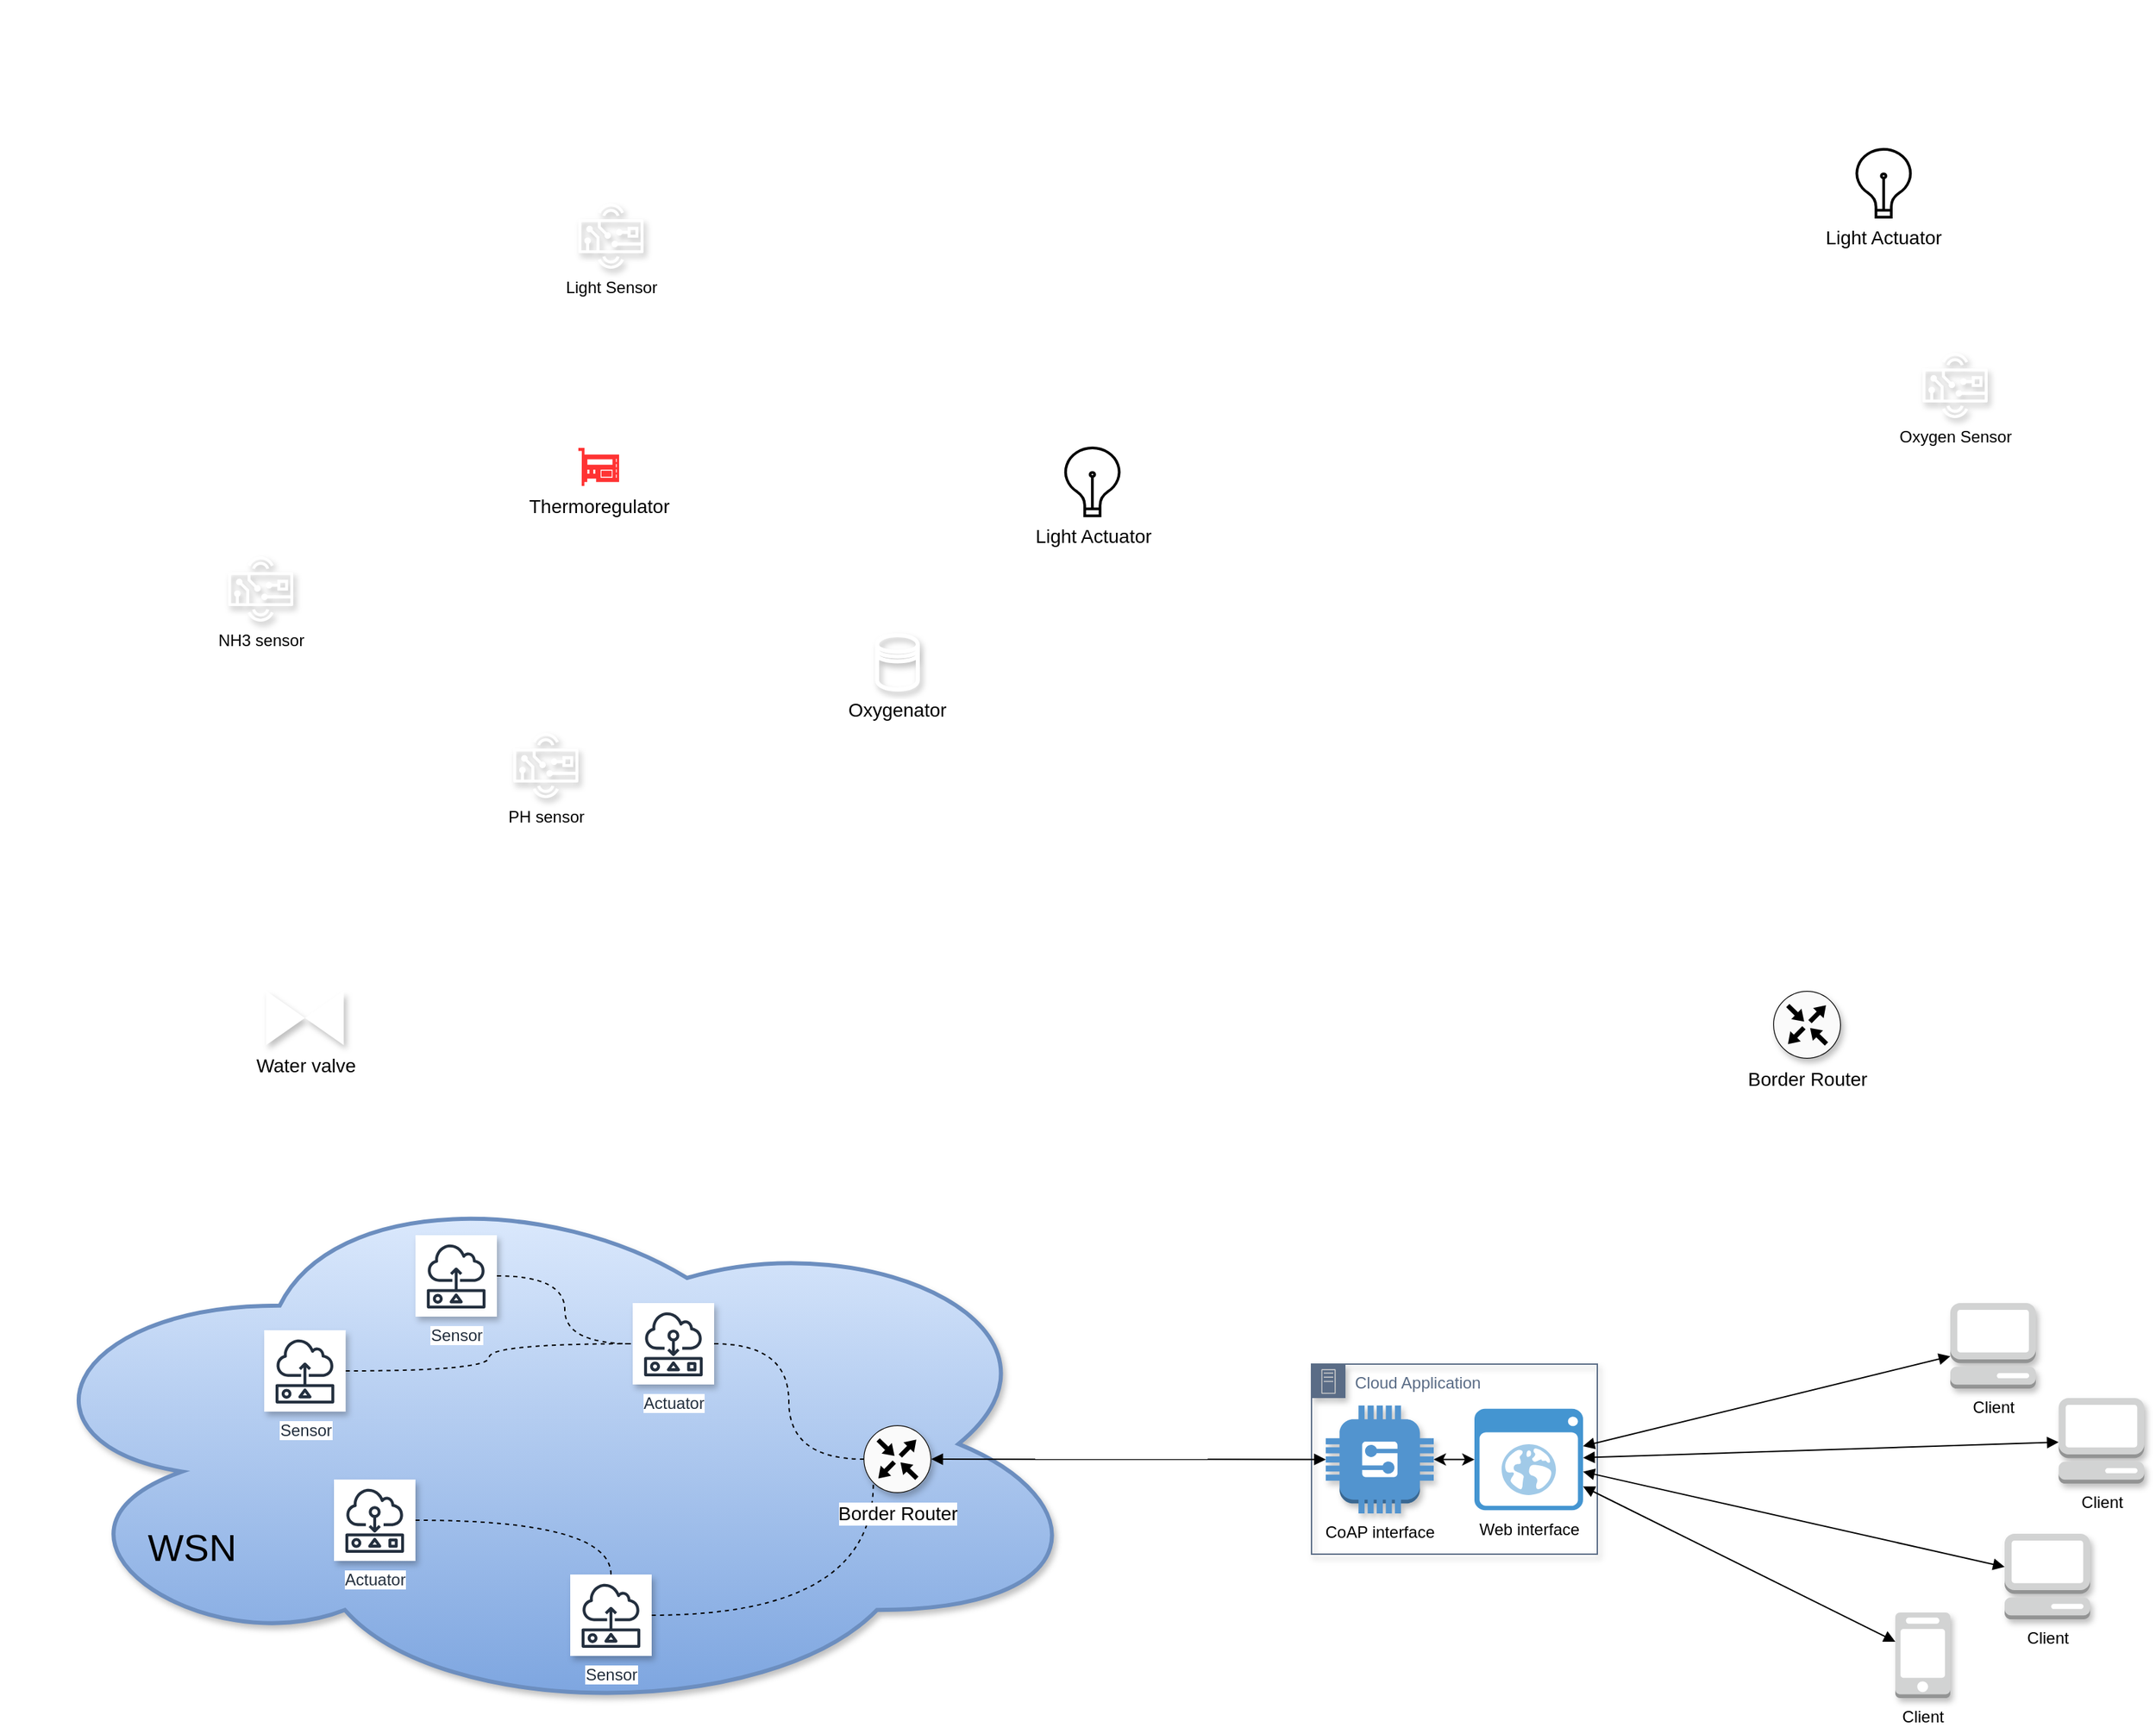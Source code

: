 <mxfile version="12.6.5" type="device"><diagram id="2qX0PREq9Snp5sa-lZ5o" name="Page-1"><mxGraphModel dx="2637" dy="2512" grid="1" gridSize="10" guides="1" tooltips="1" connect="1" arrows="1" fold="1" page="1" pageScale="1" pageWidth="827" pageHeight="1169" math="0" shadow="0"><root><mxCell id="0"/><mxCell id="1" parent="0"/><mxCell id="H6wlw0l4S4TycNninvz_-54" value="Cloud Application" style="points=[[0,0],[0.25,0],[0.5,0],[0.75,0],[1,0],[1,0.25],[1,0.5],[1,0.75],[1,1],[0.75,1],[0.5,1],[0.25,1],[0,1],[0,0.75],[0,0.5],[0,0.25]];outlineConnect=0;gradientColor=none;html=1;whiteSpace=wrap;fontSize=12;fontStyle=0;shape=mxgraph.aws4.group;grIcon=mxgraph.aws4.group_on_premise;strokeColor=#5A6C86;fillColor=none;verticalAlign=top;align=left;spacingLeft=30;fontColor=#5A6C86;dashed=0;shadow=1;labelBackgroundColor=#ffffff;" vertex="1" parent="1"><mxGeometry x="550" y="845" width="210.5" height="140" as="geometry"/></mxCell><mxCell id="H6wlw0l4S4TycNninvz_-41" value="" style="ellipse;shape=cloud;whiteSpace=wrap;html=1;shadow=1;labelBackgroundColor=#ffffff;strokeColor=#6c8ebf;strokeWidth=3;fillColor=#dae8fc;fontSize=28;labelPosition=left;verticalLabelPosition=top;align=right;verticalAlign=bottom;spacingTop=40;spacingLeft=80;textDirection=ltr;gradientColor=#7ea6e0;" vertex="1" parent="1"><mxGeometry x="-410" y="700" width="800" height="407.62" as="geometry"/></mxCell><mxCell id="H6wlw0l4S4TycNninvz_-14" value="" style="shape=image;verticalLabelPosition=middle;labelBackgroundColor=#ffffff;verticalAlign=middle;aspect=fixed;imageAspect=0;image=https://www.domusweb.it/content/dam/domusweb/it/architecture/gallery/2020/03/15/lacquario-pi-grande-del-mondo/gallery/domus-aquarium-08.jpg.foto.rmedium.png;fontSize=29;labelPosition=left;align=right;spacingLeft=40;textDirection=rtl;spacingTop=-730;" vertex="1" parent="1"><mxGeometry x="-260" y="-160" width="1326.13" height="882.38" as="geometry"/></mxCell><mxCell id="H6wlw0l4S4TycNninvz_-18" value="Light Sensor" style="outlineConnect=0;dashed=0;verticalLabelPosition=bottom;verticalAlign=top;align=center;html=1;fontSize=12;fontStyle=0;aspect=fixed;pointerEvents=1;shape=mxgraph.aws4.hardware_board;fillColor=#FFFFFF;strokeColor=none;gradientColor=none;shadow=1;labelBackgroundColor=#ffffff;" vertex="1" parent="1"><mxGeometry x="10" y="-10" width="48" height="48" as="geometry"/></mxCell><mxCell id="H6wlw0l4S4TycNninvz_-19" value="Thermoregulator" style="pointerEvents=1;shadow=0;dashed=0;html=1;strokeColor=none;fillColor=#FF3333;labelPosition=center;verticalLabelPosition=bottom;verticalAlign=top;align=center;outlineConnect=0;shape=mxgraph.veeam2.hardware_controller;labelBackgroundColor=#ffffff;fontSize=14;" vertex="1" parent="1"><mxGeometry x="10" y="170" width="30" height="28" as="geometry"/></mxCell><mxCell id="H6wlw0l4S4TycNninvz_-20" value="Light Actuator" style="html=1;verticalLabelPosition=bottom;align=center;labelBackgroundColor=#ffffff;verticalAlign=top;strokeWidth=2;strokeColor=#000000;shadow=0;dashed=0;shape=mxgraph.ios7.icons.lightbulb;fillColor=#FFFFFF;gradientColor=none;fontSize=14;" vertex="1" parent="1"><mxGeometry x="367.2" y="170" width="42.8" height="50" as="geometry"/></mxCell><mxCell id="H6wlw0l4S4TycNninvz_-21" value="Light Actuator" style="html=1;verticalLabelPosition=bottom;align=center;labelBackgroundColor=#ffffff;verticalAlign=top;strokeWidth=2;strokeColor=#000000;shadow=0;dashed=0;shape=mxgraph.ios7.icons.lightbulb;fillColor=#FFFFFF;gradientColor=none;fontSize=14;" vertex="1" parent="1"><mxGeometry x="950" y="-50" width="42.8" height="50" as="geometry"/></mxCell><mxCell id="H6wlw0l4S4TycNninvz_-24" value="Oxygen Sensor" style="outlineConnect=0;dashed=0;verticalLabelPosition=bottom;verticalAlign=top;align=center;html=1;fontSize=12;fontStyle=0;aspect=fixed;pointerEvents=1;shape=mxgraph.aws4.hardware_board;fillColor=#FFFFFF;strokeColor=none;gradientColor=none;shadow=1;labelBackgroundColor=#ffffff;" vertex="1" parent="1"><mxGeometry x="1000" y="100" width="48" height="48" as="geometry"/></mxCell><mxCell id="H6wlw0l4S4TycNninvz_-26" value="Oxygenator" style="shape=datastore;whiteSpace=wrap;html=1;shadow=1;labelBackgroundColor=#ffffff;strokeColor=#FFFFFF;fillColor=none;gradientColor=none;fontSize=14;strokeWidth=3;labelPosition=center;verticalLabelPosition=bottom;align=center;verticalAlign=top;" vertex="1" parent="1"><mxGeometry x="230" y="308" width="30" height="40" as="geometry"/></mxCell><mxCell id="H6wlw0l4S4TycNninvz_-27" value="Border Router" style="points=[[0.5,0,0],[1,0.5,0],[0.5,1,0],[0,0.5,0],[0.145,0.145,0],[0.856,0.145,0],[0.855,0.856,0],[0.145,0.855,0]];verticalLabelPosition=bottom;html=1;verticalAlign=top;aspect=fixed;align=center;pointerEvents=1;shape=mxgraph.cisco19.rect;prIcon=router;fillColor=#FAFAFA;strokeColor=#000000;shadow=1;labelBackgroundColor=#ffffff;fontSize=14;" vertex="1" parent="1"><mxGeometry x="890" y="570" width="50" height="50" as="geometry"/></mxCell><mxCell id="H6wlw0l4S4TycNninvz_-30" value="Water valve" style="verticalLabelPosition=bottom;align=center;html=1;verticalAlign=top;pointerEvents=1;dashed=0;shape=mxgraph.pid2valves.valve;valveType=gate;shadow=1;labelBackgroundColor=#ffffff;strokeColor=none;strokeWidth=3;fillColor=#ffffff;gradientColor=none;fontSize=14;" vertex="1" parent="1"><mxGeometry x="-220" y="570" width="57.2" height="40" as="geometry"/></mxCell><mxCell id="H6wlw0l4S4TycNninvz_-32" value="PH sensor" style="outlineConnect=0;dashed=0;verticalLabelPosition=bottom;verticalAlign=top;align=center;html=1;fontSize=12;fontStyle=0;aspect=fixed;pointerEvents=1;shape=mxgraph.aws4.hardware_board;fillColor=#FFFFFF;strokeColor=none;gradientColor=none;shadow=1;labelBackgroundColor=#ffffff;" vertex="1" parent="1"><mxGeometry x="-38" y="380" width="48" height="48" as="geometry"/></mxCell><mxCell id="H6wlw0l4S4TycNninvz_-33" value="NH3 sensor" style="outlineConnect=0;dashed=0;verticalLabelPosition=bottom;verticalAlign=top;align=center;html=1;fontSize=12;fontStyle=0;aspect=fixed;pointerEvents=1;shape=mxgraph.aws4.hardware_board;fillColor=#FFFFFF;strokeColor=none;gradientColor=none;shadow=1;labelBackgroundColor=#ffffff;" vertex="1" parent="1"><mxGeometry x="-248" y="250" width="48" height="48" as="geometry"/></mxCell><mxCell id="H6wlw0l4S4TycNninvz_-49" style="edgeStyle=orthogonalEdgeStyle;curved=1;rounded=0;orthogonalLoop=1;jettySize=auto;html=1;dashed=1;labelBackgroundColor=#000000;endArrow=none;endFill=0;strokeColor=#000000;fontSize=28;" edge="1" parent="1" source="H6wlw0l4S4TycNninvz_-35" target="H6wlw0l4S4TycNninvz_-39"><mxGeometry relative="1" as="geometry"/></mxCell><mxCell id="H6wlw0l4S4TycNninvz_-35" value="Sensor" style="outlineConnect=0;fontColor=#232F3E;gradientColor=none;strokeColor=#232F3E;fillColor=#ffffff;dashed=0;verticalLabelPosition=bottom;verticalAlign=top;align=center;html=1;fontSize=12;fontStyle=0;aspect=fixed;shape=mxgraph.aws4.resourceIcon;resIcon=mxgraph.aws4.sensor;shadow=1;labelBackgroundColor=#ffffff;" vertex="1" parent="1"><mxGeometry x="-221.4" y="820" width="60" height="60" as="geometry"/></mxCell><mxCell id="H6wlw0l4S4TycNninvz_-48" style="edgeStyle=orthogonalEdgeStyle;curved=1;rounded=0;orthogonalLoop=1;jettySize=auto;html=1;dashed=1;labelBackgroundColor=#000000;endArrow=none;endFill=0;strokeColor=#000000;fontSize=28;" edge="1" parent="1" source="H6wlw0l4S4TycNninvz_-36" target="H6wlw0l4S4TycNninvz_-38"><mxGeometry relative="1" as="geometry"/></mxCell><mxCell id="H6wlw0l4S4TycNninvz_-36" value="Actuator" style="outlineConnect=0;fontColor=#232F3E;gradientColor=none;strokeColor=#232F3E;fillColor=#ffffff;dashed=0;verticalLabelPosition=bottom;verticalAlign=top;align=center;html=1;fontSize=12;fontStyle=0;aspect=fixed;shape=mxgraph.aws4.resourceIcon;resIcon=mxgraph.aws4.actuator;shadow=1;labelBackgroundColor=#ffffff;" vertex="1" parent="1"><mxGeometry x="-170" y="930" width="60" height="60" as="geometry"/></mxCell><mxCell id="H6wlw0l4S4TycNninvz_-47" style="edgeStyle=orthogonalEdgeStyle;curved=1;rounded=0;orthogonalLoop=1;jettySize=auto;html=1;dashed=1;labelBackgroundColor=#000000;endArrow=none;endFill=0;strokeColor=#000000;fontSize=28;" edge="1" parent="1" source="H6wlw0l4S4TycNninvz_-37" target="H6wlw0l4S4TycNninvz_-39"><mxGeometry relative="1" as="geometry"/></mxCell><mxCell id="H6wlw0l4S4TycNninvz_-37" value="Sensor" style="outlineConnect=0;fontColor=#232F3E;gradientColor=none;strokeColor=#232F3E;fillColor=#ffffff;dashed=0;verticalLabelPosition=bottom;verticalAlign=top;align=center;html=1;fontSize=12;fontStyle=0;aspect=fixed;shape=mxgraph.aws4.resourceIcon;resIcon=mxgraph.aws4.sensor;shadow=1;labelBackgroundColor=#ffffff;" vertex="1" parent="1"><mxGeometry x="-110" y="750" width="60" height="60" as="geometry"/></mxCell><mxCell id="H6wlw0l4S4TycNninvz_-46" style="edgeStyle=orthogonalEdgeStyle;rounded=0;orthogonalLoop=1;jettySize=auto;html=1;entryX=0.145;entryY=0.855;entryDx=0;entryDy=0;entryPerimeter=0;dashed=1;labelBackgroundColor=#000000;endArrow=none;endFill=0;strokeColor=#000000;fontSize=28;curved=1;" edge="1" parent="1" source="H6wlw0l4S4TycNninvz_-38" target="H6wlw0l4S4TycNninvz_-40"><mxGeometry relative="1" as="geometry"/></mxCell><mxCell id="H6wlw0l4S4TycNninvz_-38" value="Sensor" style="outlineConnect=0;fontColor=#232F3E;gradientColor=none;strokeColor=#232F3E;fillColor=#ffffff;dashed=0;verticalLabelPosition=bottom;verticalAlign=top;align=center;html=1;fontSize=12;fontStyle=0;aspect=fixed;shape=mxgraph.aws4.resourceIcon;resIcon=mxgraph.aws4.sensor;shadow=1;labelBackgroundColor=#ffffff;" vertex="1" parent="1"><mxGeometry x="4" y="1000" width="60" height="60" as="geometry"/></mxCell><mxCell id="H6wlw0l4S4TycNninvz_-45" style="edgeStyle=orthogonalEdgeStyle;rounded=0;orthogonalLoop=1;jettySize=auto;html=1;entryX=0;entryY=0.5;entryDx=0;entryDy=0;entryPerimeter=0;strokeColor=#000000;fontSize=28;labelBackgroundColor=#000000;dashed=1;endArrow=none;endFill=0;curved=1;" edge="1" parent="1" source="H6wlw0l4S4TycNninvz_-39" target="H6wlw0l4S4TycNninvz_-40"><mxGeometry relative="1" as="geometry"/></mxCell><mxCell id="H6wlw0l4S4TycNninvz_-39" value="Actuator" style="outlineConnect=0;fontColor=#232F3E;gradientColor=none;strokeColor=#232F3E;fillColor=#ffffff;dashed=0;verticalLabelPosition=bottom;verticalAlign=top;align=center;html=1;fontSize=12;fontStyle=0;aspect=fixed;shape=mxgraph.aws4.resourceIcon;resIcon=mxgraph.aws4.actuator;shadow=1;labelBackgroundColor=#ffffff;" vertex="1" parent="1"><mxGeometry x="50" y="800" width="60" height="60" as="geometry"/></mxCell><mxCell id="H6wlw0l4S4TycNninvz_-56" style="rounded=0;orthogonalLoop=1;jettySize=auto;html=1;exitX=1;exitY=0.5;exitDx=0;exitDy=0;exitPerimeter=0;entryX=0;entryY=0.5;entryDx=0;entryDy=0;entryPerimeter=0;labelBackgroundColor=#000000;endArrow=block;endFill=1;strokeColor=#000000;fontSize=12;startArrow=block;startFill=1;" edge="1" parent="1" source="H6wlw0l4S4TycNninvz_-40" target="H6wlw0l4S4TycNninvz_-53"><mxGeometry relative="1" as="geometry"/></mxCell><mxCell id="H6wlw0l4S4TycNninvz_-40" value="Border Router" style="points=[[0.5,0,0],[1,0.5,0],[0.5,1,0],[0,0.5,0],[0.145,0.145,0],[0.856,0.145,0],[0.855,0.856,0],[0.145,0.855,0]];verticalLabelPosition=bottom;html=1;verticalAlign=top;aspect=fixed;align=center;pointerEvents=1;shape=mxgraph.cisco19.rect;prIcon=router;fillColor=#FAFAFA;strokeColor=#000000;shadow=1;labelBackgroundColor=#ffffff;fontSize=14;" vertex="1" parent="1"><mxGeometry x="220" y="890" width="50" height="50" as="geometry"/></mxCell><mxCell id="H6wlw0l4S4TycNninvz_-42" value="WSN" style="text;html=1;align=center;verticalAlign=middle;resizable=0;points=[];autosize=1;fontSize=28;" vertex="1" parent="1"><mxGeometry x="-315" y="960" width="80" height="40" as="geometry"/></mxCell><mxCell id="H6wlw0l4S4TycNninvz_-52" value="Web interface" style="shadow=0;dashed=0;html=1;strokeColor=none;fillColor=#4495D1;labelPosition=center;verticalLabelPosition=bottom;verticalAlign=top;align=center;outlineConnect=0;shape=mxgraph.veeam.2d.web_ui;labelBackgroundColor=#ffffff;fontSize=12;" vertex="1" parent="1"><mxGeometry x="670" y="877.85" width="80" height="74.8" as="geometry"/></mxCell><mxCell id="H6wlw0l4S4TycNninvz_-53" value="CoAP interface" style="outlineConnect=0;dashed=0;verticalLabelPosition=bottom;verticalAlign=top;align=center;html=1;shape=mxgraph.aws3.generic;fillColor=#5294CF;gradientColor=none;shadow=1;labelBackgroundColor=#ffffff;strokeColor=#000000;strokeWidth=3;fontSize=12;" vertex="1" parent="1"><mxGeometry x="560.5" y="875.5" width="79.5" height="79.5" as="geometry"/></mxCell><mxCell id="H6wlw0l4S4TycNninvz_-62" style="edgeStyle=none;rounded=0;orthogonalLoop=1;jettySize=auto;html=1;labelBackgroundColor=#000000;startArrow=block;startFill=1;endArrow=block;endFill=1;strokeColor=#000000;fontSize=12;" edge="1" parent="1" source="H6wlw0l4S4TycNninvz_-57" target="H6wlw0l4S4TycNninvz_-52"><mxGeometry relative="1" as="geometry"/></mxCell><mxCell id="H6wlw0l4S4TycNninvz_-57" value="Client" style="outlineConnect=0;dashed=0;verticalLabelPosition=bottom;verticalAlign=top;align=center;html=1;shape=mxgraph.aws3.management_console;fillColor=#D2D3D3;gradientColor=none;shadow=1;labelBackgroundColor=#ffffff;strokeColor=#000000;strokeWidth=3;fontSize=12;" vertex="1" parent="1"><mxGeometry x="1020.5" y="800" width="63" height="63" as="geometry"/></mxCell><mxCell id="H6wlw0l4S4TycNninvz_-65" style="edgeStyle=none;rounded=0;orthogonalLoop=1;jettySize=auto;html=1;labelBackgroundColor=#000000;startArrow=block;startFill=1;endArrow=block;endFill=1;strokeColor=#000000;fontSize=12;" edge="1" parent="1" source="H6wlw0l4S4TycNninvz_-58" target="H6wlw0l4S4TycNninvz_-52"><mxGeometry relative="1" as="geometry"/></mxCell><mxCell id="H6wlw0l4S4TycNninvz_-58" value="Client" style="outlineConnect=0;dashed=0;verticalLabelPosition=bottom;verticalAlign=top;align=center;html=1;shape=mxgraph.aws3.mobile_client;fillColor=#D2D3D3;gradientColor=none;shadow=1;labelBackgroundColor=#ffffff;strokeColor=#000000;strokeWidth=3;fontSize=12;" vertex="1" parent="1"><mxGeometry x="980" y="1028" width="40.5" height="63" as="geometry"/></mxCell><mxCell id="H6wlw0l4S4TycNninvz_-59" value="" style="endArrow=classic;startArrow=classic;html=1;labelBackgroundColor=#000000;strokeColor=#000000;fontSize=12;" edge="1" parent="1" source="H6wlw0l4S4TycNninvz_-53" target="H6wlw0l4S4TycNninvz_-52"><mxGeometry width="50" height="50" relative="1" as="geometry"><mxPoint x="480" y="1180" as="sourcePoint"/><mxPoint x="530" y="1130" as="targetPoint"/><Array as="points"/></mxGeometry></mxCell><mxCell id="H6wlw0l4S4TycNninvz_-63" style="edgeStyle=none;rounded=0;orthogonalLoop=1;jettySize=auto;html=1;labelBackgroundColor=#000000;startArrow=block;startFill=1;endArrow=block;endFill=1;strokeColor=#000000;fontSize=12;" edge="1" parent="1" source="H6wlw0l4S4TycNninvz_-60" target="H6wlw0l4S4TycNninvz_-52"><mxGeometry relative="1" as="geometry"/></mxCell><mxCell id="H6wlw0l4S4TycNninvz_-60" value="Client" style="outlineConnect=0;dashed=0;verticalLabelPosition=bottom;verticalAlign=top;align=center;html=1;shape=mxgraph.aws3.management_console;fillColor=#D2D3D3;gradientColor=none;shadow=1;labelBackgroundColor=#ffffff;strokeColor=#000000;strokeWidth=3;fontSize=12;" vertex="1" parent="1"><mxGeometry x="1100.3" y="870" width="63" height="63" as="geometry"/></mxCell><mxCell id="H6wlw0l4S4TycNninvz_-64" style="edgeStyle=none;rounded=0;orthogonalLoop=1;jettySize=auto;html=1;labelBackgroundColor=#000000;startArrow=block;startFill=1;endArrow=block;endFill=1;strokeColor=#000000;fontSize=12;" edge="1" parent="1" source="H6wlw0l4S4TycNninvz_-61" target="H6wlw0l4S4TycNninvz_-52"><mxGeometry relative="1" as="geometry"/></mxCell><mxCell id="H6wlw0l4S4TycNninvz_-61" value="Client" style="outlineConnect=0;dashed=0;verticalLabelPosition=bottom;verticalAlign=top;align=center;html=1;shape=mxgraph.aws3.management_console;fillColor=#D2D3D3;gradientColor=none;shadow=1;labelBackgroundColor=#ffffff;strokeColor=#000000;strokeWidth=3;fontSize=12;" vertex="1" parent="1"><mxGeometry x="1060.5" y="970" width="63" height="63" as="geometry"/></mxCell></root></mxGraphModel></diagram></mxfile>